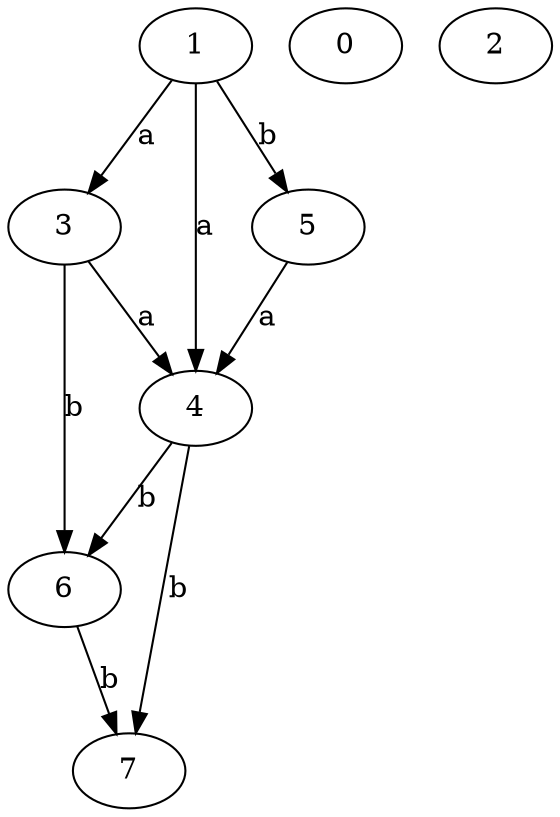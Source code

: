 strict digraph  {
3;
4;
5;
6;
7;
0;
1;
2;
3 -> 4  [label=a];
3 -> 6  [label=b];
4 -> 6  [label=b];
4 -> 7  [label=b];
5 -> 4  [label=a];
6 -> 7  [label=b];
1 -> 3  [label=a];
1 -> 4  [label=a];
1 -> 5  [label=b];
}
